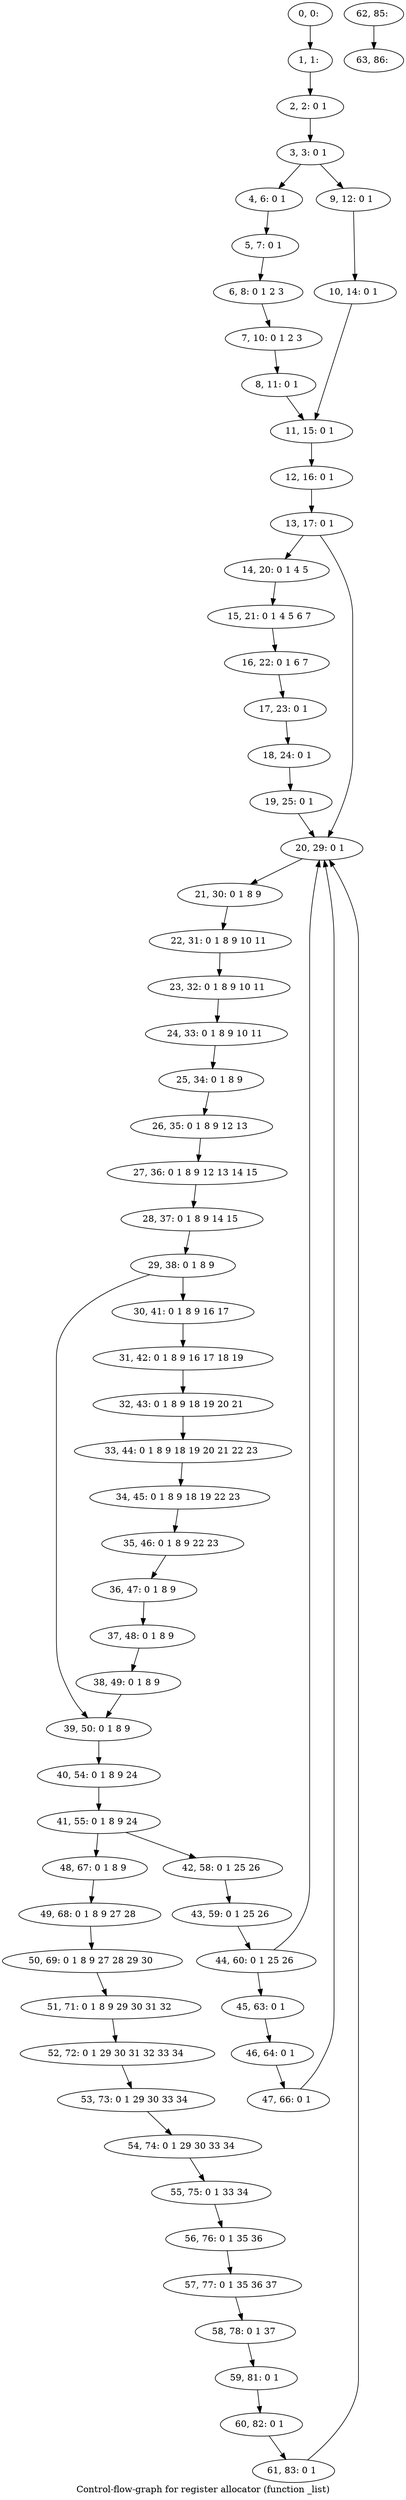 digraph G {
graph [label="Control-flow-graph for register allocator (function _list)"]
0[label="0, 0: "];
1[label="1, 1: "];
2[label="2, 2: 0 1 "];
3[label="3, 3: 0 1 "];
4[label="4, 6: 0 1 "];
5[label="5, 7: 0 1 "];
6[label="6, 8: 0 1 2 3 "];
7[label="7, 10: 0 1 2 3 "];
8[label="8, 11: 0 1 "];
9[label="9, 12: 0 1 "];
10[label="10, 14: 0 1 "];
11[label="11, 15: 0 1 "];
12[label="12, 16: 0 1 "];
13[label="13, 17: 0 1 "];
14[label="14, 20: 0 1 4 5 "];
15[label="15, 21: 0 1 4 5 6 7 "];
16[label="16, 22: 0 1 6 7 "];
17[label="17, 23: 0 1 "];
18[label="18, 24: 0 1 "];
19[label="19, 25: 0 1 "];
20[label="20, 29: 0 1 "];
21[label="21, 30: 0 1 8 9 "];
22[label="22, 31: 0 1 8 9 10 11 "];
23[label="23, 32: 0 1 8 9 10 11 "];
24[label="24, 33: 0 1 8 9 10 11 "];
25[label="25, 34: 0 1 8 9 "];
26[label="26, 35: 0 1 8 9 12 13 "];
27[label="27, 36: 0 1 8 9 12 13 14 15 "];
28[label="28, 37: 0 1 8 9 14 15 "];
29[label="29, 38: 0 1 8 9 "];
30[label="30, 41: 0 1 8 9 16 17 "];
31[label="31, 42: 0 1 8 9 16 17 18 19 "];
32[label="32, 43: 0 1 8 9 18 19 20 21 "];
33[label="33, 44: 0 1 8 9 18 19 20 21 22 23 "];
34[label="34, 45: 0 1 8 9 18 19 22 23 "];
35[label="35, 46: 0 1 8 9 22 23 "];
36[label="36, 47: 0 1 8 9 "];
37[label="37, 48: 0 1 8 9 "];
38[label="38, 49: 0 1 8 9 "];
39[label="39, 50: 0 1 8 9 "];
40[label="40, 54: 0 1 8 9 24 "];
41[label="41, 55: 0 1 8 9 24 "];
42[label="42, 58: 0 1 25 26 "];
43[label="43, 59: 0 1 25 26 "];
44[label="44, 60: 0 1 25 26 "];
45[label="45, 63: 0 1 "];
46[label="46, 64: 0 1 "];
47[label="47, 66: 0 1 "];
48[label="48, 67: 0 1 8 9 "];
49[label="49, 68: 0 1 8 9 27 28 "];
50[label="50, 69: 0 1 8 9 27 28 29 30 "];
51[label="51, 71: 0 1 8 9 29 30 31 32 "];
52[label="52, 72: 0 1 29 30 31 32 33 34 "];
53[label="53, 73: 0 1 29 30 33 34 "];
54[label="54, 74: 0 1 29 30 33 34 "];
55[label="55, 75: 0 1 33 34 "];
56[label="56, 76: 0 1 35 36 "];
57[label="57, 77: 0 1 35 36 37 "];
58[label="58, 78: 0 1 37 "];
59[label="59, 81: 0 1 "];
60[label="60, 82: 0 1 "];
61[label="61, 83: 0 1 "];
62[label="62, 85: "];
63[label="63, 86: "];
0->1 ;
1->2 ;
2->3 ;
3->4 ;
3->9 ;
4->5 ;
5->6 ;
6->7 ;
7->8 ;
8->11 ;
9->10 ;
10->11 ;
11->12 ;
12->13 ;
13->14 ;
13->20 ;
14->15 ;
15->16 ;
16->17 ;
17->18 ;
18->19 ;
19->20 ;
20->21 ;
21->22 ;
22->23 ;
23->24 ;
24->25 ;
25->26 ;
26->27 ;
27->28 ;
28->29 ;
29->30 ;
29->39 ;
30->31 ;
31->32 ;
32->33 ;
33->34 ;
34->35 ;
35->36 ;
36->37 ;
37->38 ;
38->39 ;
39->40 ;
40->41 ;
41->42 ;
41->48 ;
42->43 ;
43->44 ;
44->45 ;
44->20 ;
45->46 ;
46->47 ;
47->20 ;
48->49 ;
49->50 ;
50->51 ;
51->52 ;
52->53 ;
53->54 ;
54->55 ;
55->56 ;
56->57 ;
57->58 ;
58->59 ;
59->60 ;
60->61 ;
61->20 ;
62->63 ;
}
